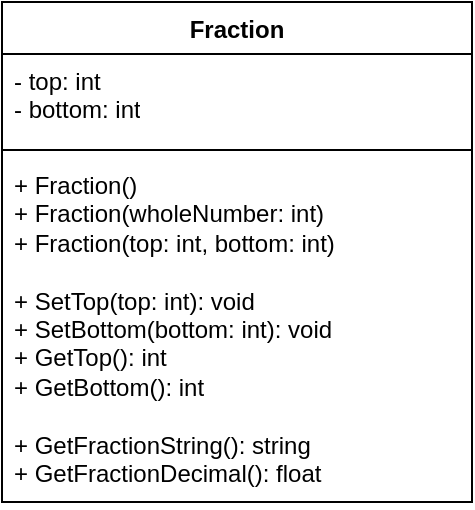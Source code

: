<mxfile version="24.4.0" type="device">
  <diagram name="Page-1" id="qXGZwPNB0w4rTQnVIEGF">
    <mxGraphModel dx="1290" dy="780" grid="1" gridSize="10" guides="1" tooltips="1" connect="1" arrows="1" fold="1" page="1" pageScale="1" pageWidth="850" pageHeight="1100" math="0" shadow="0">
      <root>
        <mxCell id="0" />
        <mxCell id="1" parent="0" />
        <mxCell id="6M090ItoJZ9JLc7ZXNOy-1" value="Fraction" style="swimlane;fontStyle=1;align=center;verticalAlign=top;childLayout=stackLayout;horizontal=1;startSize=26;horizontalStack=0;resizeParent=1;resizeParentMax=0;resizeLast=0;collapsible=1;marginBottom=0;whiteSpace=wrap;html=1;" vertex="1" parent="1">
          <mxGeometry x="308" y="425" width="235" height="250" as="geometry" />
        </mxCell>
        <mxCell id="6M090ItoJZ9JLc7ZXNOy-2" value="- top: int&lt;div&gt;- bottom: int&lt;/div&gt;" style="text;strokeColor=none;fillColor=none;align=left;verticalAlign=top;spacingLeft=4;spacingRight=4;overflow=hidden;rotatable=0;points=[[0,0.5],[1,0.5]];portConstraint=eastwest;whiteSpace=wrap;html=1;" vertex="1" parent="6M090ItoJZ9JLc7ZXNOy-1">
          <mxGeometry y="26" width="235" height="44" as="geometry" />
        </mxCell>
        <mxCell id="6M090ItoJZ9JLc7ZXNOy-3" value="" style="line;strokeWidth=1;fillColor=none;align=left;verticalAlign=middle;spacingTop=-1;spacingLeft=3;spacingRight=3;rotatable=0;labelPosition=right;points=[];portConstraint=eastwest;strokeColor=inherit;" vertex="1" parent="6M090ItoJZ9JLc7ZXNOy-1">
          <mxGeometry y="70" width="235" height="8" as="geometry" />
        </mxCell>
        <mxCell id="6M090ItoJZ9JLc7ZXNOy-4" value="+ Fraction()&lt;div&gt;+ Fraction(wholeNumber: int)&lt;/div&gt;&lt;div&gt;+ Fraction(top: int, bottom: int)&lt;/div&gt;&lt;div&gt;&lt;br&gt;&lt;/div&gt;&lt;div&gt;+ SetTop(top: int): void&lt;/div&gt;&lt;div&gt;+ SetBottom(bottom: int): void&lt;/div&gt;&lt;div&gt;+ GetTop(): int&lt;/div&gt;&lt;div&gt;+ GetBottom(): int&lt;/div&gt;&lt;div&gt;&lt;br&gt;&lt;/div&gt;&lt;div&gt;+ GetFractionString(): string&lt;/div&gt;&lt;div&gt;+ GetFractionDecimal(): float&lt;/div&gt;" style="text;strokeColor=none;fillColor=none;align=left;verticalAlign=top;spacingLeft=4;spacingRight=4;overflow=hidden;rotatable=0;points=[[0,0.5],[1,0.5]];portConstraint=eastwest;whiteSpace=wrap;html=1;" vertex="1" parent="6M090ItoJZ9JLc7ZXNOy-1">
          <mxGeometry y="78" width="235" height="172" as="geometry" />
        </mxCell>
      </root>
    </mxGraphModel>
  </diagram>
</mxfile>

